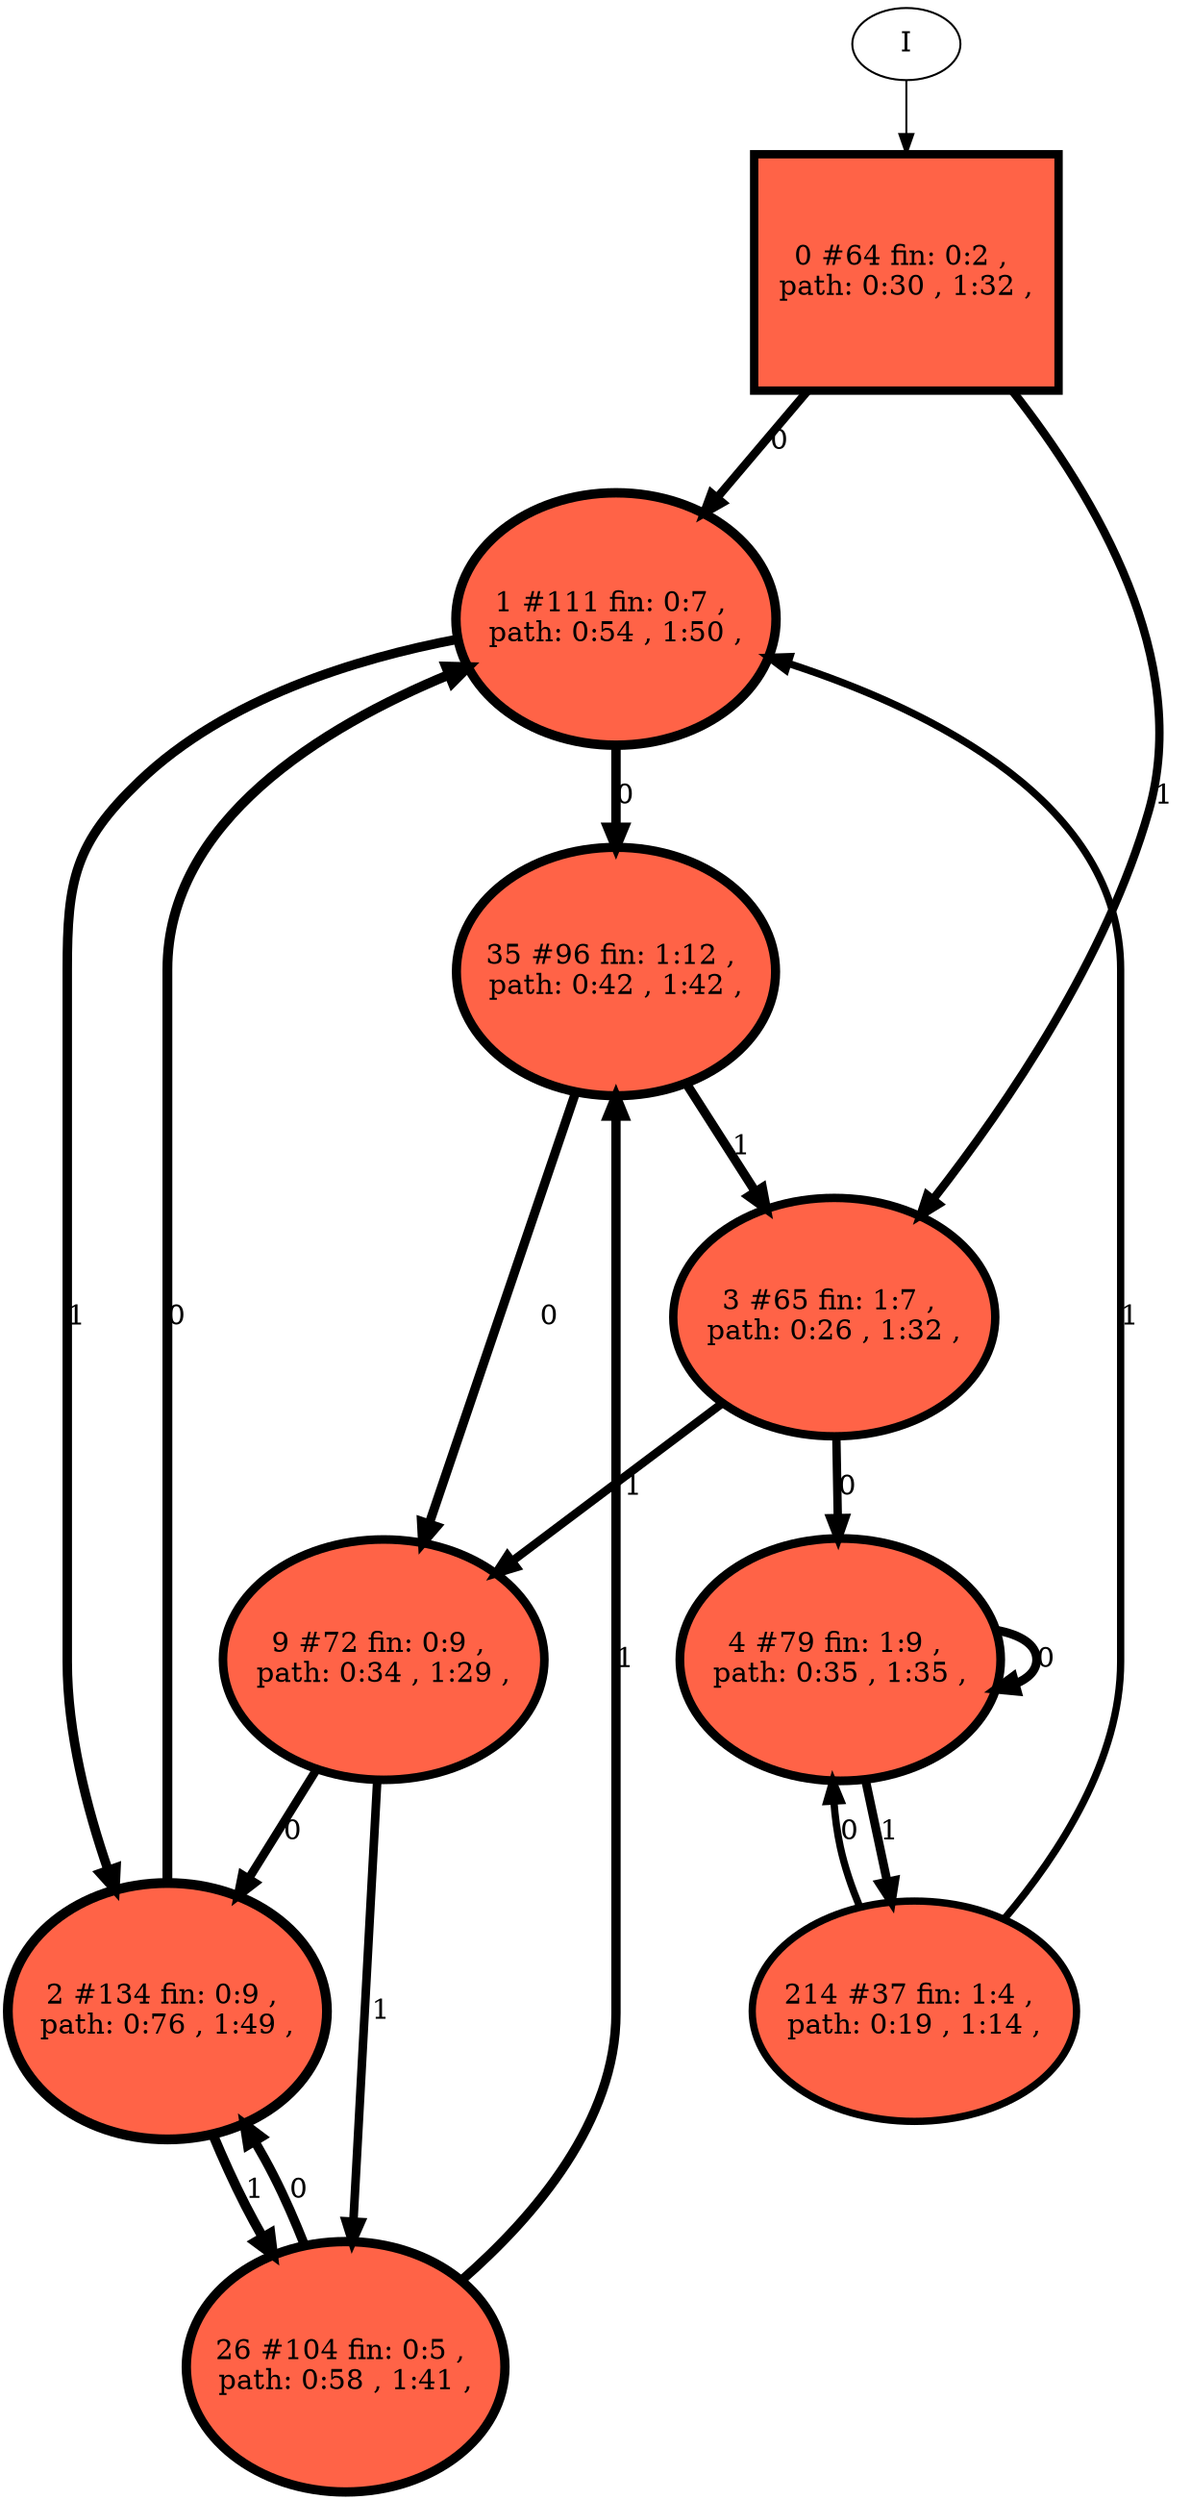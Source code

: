 // produced with flexfringe // 
digraph DFA {
	0 [label="root" shape=box];
		I -> 0;
	0 [ label="0 #64 fin: 0:2 , 
 path: 0:30 , 1:32 , " , style=filled, fillcolor="tomato", width=1.64372, height=1.64372, penwidth=4.17439];
		0 -> 1 [label="0 " , penwidth=4.17439 ];
		0 -> 3 [label="1 " , penwidth=4.17439 ];
	1 [ label="1 #111 fin: 0:7 , 
 path: 0:54 , 1:50 , " , style=filled, fillcolor="tomato", width=1.74371, height=1.74371, penwidth=4.7185];
		1 -> 35 [label="0 " , penwidth=4.7185 ];
		1 -> 2 [label="1 " , penwidth=4.7185 ];
	3 [ label="3 #65 fin: 1:7 , 
 path: 0:26 , 1:32 , " , style=filled, fillcolor="tomato", width=1.64667, height=1.64667, penwidth=4.18965];
		3 -> 4 [label="0 " , penwidth=4.18965 ];
		3 -> 9 [label="1 " , penwidth=4.18965 ];
	35 [ label="35 #96 fin: 1:12 , 
 path: 0:42 , 1:42 , " , style=filled, fillcolor="tomato", width=1.71824, height=1.71824, penwidth=4.57471];
		35 -> 9 [label="0 " , penwidth=4.57471 ];
		35 -> 3 [label="1 " , penwidth=4.57471 ];
	2 [ label="2 #134 fin: 0:9 , 
 path: 0:76 , 1:49 , " , style=filled, fillcolor="tomato", width=1.77585, height=1.77585, penwidth=4.90527];
		2 -> 1 [label="0 " , penwidth=4.90527 ];
		2 -> 26 [label="1 " , penwidth=4.90527 ];
	4 [ label="4 #79 fin: 1:9 , 
 path: 0:35 , 1:35 , " , style=filled, fillcolor="tomato", width=1.68307, height=1.68307, penwidth=4.38203];
		4 -> 4 [label="0 " , penwidth=4.38203 ];
		4 -> 214 [label="1 " , penwidth=4.38203 ];
	9 [ label="9 #72 fin: 0:9 , 
 path: 0:34 , 1:29 , " , style=filled, fillcolor="tomato", width=1.66591, height=1.66591, penwidth=4.29046];
		9 -> 2 [label="0 " , penwidth=4.29046 ];
		9 -> 26 [label="1 " , penwidth=4.29046 ];
	26 [ label="26 #104 fin: 0:5 , 
 path: 0:58 , 1:41 , " , style=filled, fillcolor="tomato", width=1.73236, height=1.73236, penwidth=4.65396];
		26 -> 2 [label="0 " , penwidth=4.65396 ];
		26 -> 35 [label="1 " , penwidth=4.65396 ];
	214 [ label="214 #37 fin: 1:4 , 
 path: 0:19 , 1:14 , " , style=filled, fillcolor="tomato", width=1.53419, height=1.53419, penwidth=3.63759];
		214 -> 4 [label="0 " , penwidth=3.63759 ];
		214 -> 1 [label="1 " , penwidth=3.63759 ];
}
